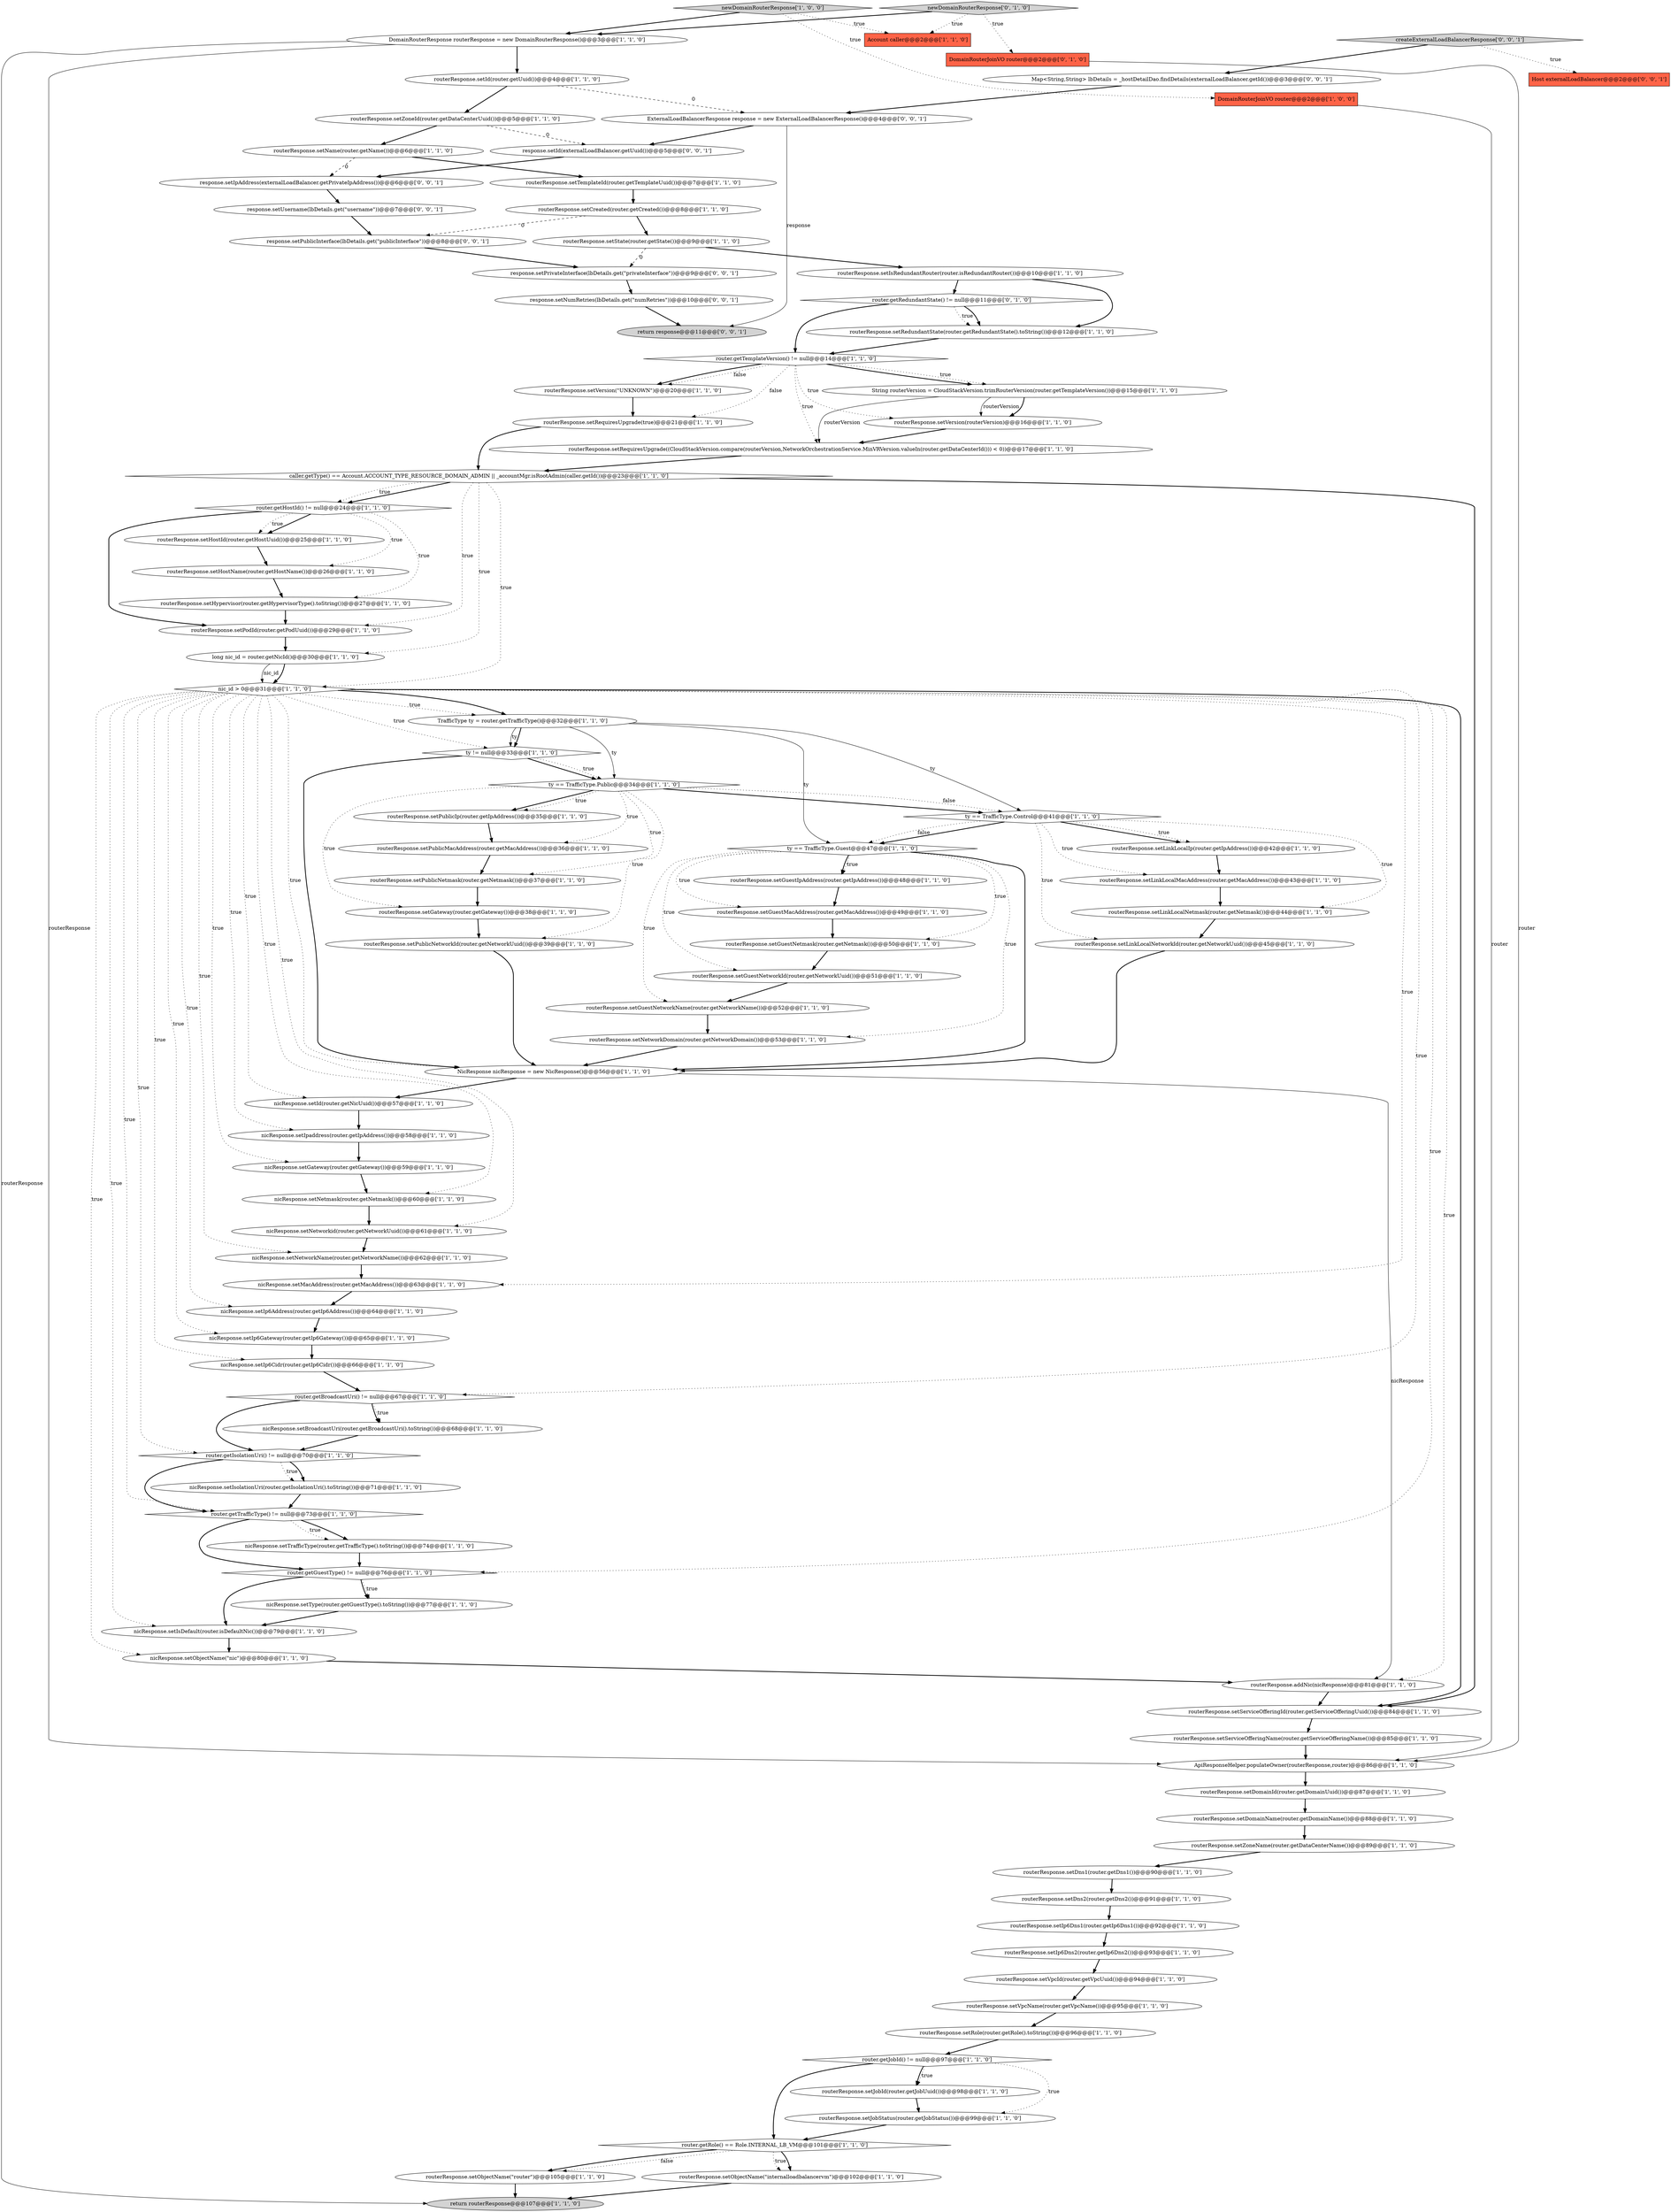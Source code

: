 digraph {
76 [style = filled, label = "newDomainRouterResponse['1', '0', '0']", fillcolor = lightgray, shape = diamond image = "AAA0AAABBB1BBB"];
43 [style = filled, label = "router.getHostId() != null@@@24@@@['1', '1', '0']", fillcolor = white, shape = diamond image = "AAA0AAABBB1BBB"];
84 [style = filled, label = "nicResponse.setBroadcastUri(router.getBroadcastUri().toString())@@@68@@@['1', '1', '0']", fillcolor = white, shape = ellipse image = "AAA0AAABBB1BBB"];
56 [style = filled, label = "router.getTemplateVersion() != null@@@14@@@['1', '1', '0']", fillcolor = white, shape = diamond image = "AAA0AAABBB1BBB"];
80 [style = filled, label = "nicResponse.setIp6Gateway(router.getIp6Gateway())@@@65@@@['1', '1', '0']", fillcolor = white, shape = ellipse image = "AAA0AAABBB1BBB"];
86 [style = filled, label = "routerResponse.setDns2(router.getDns2())@@@91@@@['1', '1', '0']", fillcolor = white, shape = ellipse image = "AAA0AAABBB1BBB"];
23 [style = filled, label = "routerResponse.setDomainId(router.getDomainUuid())@@@87@@@['1', '1', '0']", fillcolor = white, shape = ellipse image = "AAA0AAABBB1BBB"];
16 [style = filled, label = "routerResponse.setLinkLocalNetmask(router.getNetmask())@@@44@@@['1', '1', '0']", fillcolor = white, shape = ellipse image = "AAA0AAABBB1BBB"];
72 [style = filled, label = "router.getIsolationUri() != null@@@70@@@['1', '1', '0']", fillcolor = white, shape = diamond image = "AAA0AAABBB1BBB"];
32 [style = filled, label = "routerResponse.setState(router.getState())@@@9@@@['1', '1', '0']", fillcolor = white, shape = ellipse image = "AAA0AAABBB1BBB"];
31 [style = filled, label = "nicResponse.setType(router.getGuestType().toString())@@@77@@@['1', '1', '0']", fillcolor = white, shape = ellipse image = "AAA0AAABBB1BBB"];
41 [style = filled, label = "ty != null@@@33@@@['1', '1', '0']", fillcolor = white, shape = diamond image = "AAA0AAABBB1BBB"];
14 [style = filled, label = "routerResponse.setRole(router.getRole().toString())@@@96@@@['1', '1', '0']", fillcolor = white, shape = ellipse image = "AAA0AAABBB1BBB"];
81 [style = filled, label = "return routerResponse@@@107@@@['1', '1', '0']", fillcolor = lightgray, shape = ellipse image = "AAA0AAABBB1BBB"];
0 [style = filled, label = "routerResponse.setRequiresUpgrade((CloudStackVersion.compare(routerVersion,NetworkOrchestrationService.MinVRVersion.valueIn(router.getDataCenterId())) < 0))@@@17@@@['1', '1', '0']", fillcolor = white, shape = ellipse image = "AAA0AAABBB1BBB"];
66 [style = filled, label = "nicResponse.setNetworkName(router.getNetworkName())@@@62@@@['1', '1', '0']", fillcolor = white, shape = ellipse image = "AAA0AAABBB1BBB"];
85 [style = filled, label = "routerResponse.setPublicNetworkId(router.getNetworkUuid())@@@39@@@['1', '1', '0']", fillcolor = white, shape = ellipse image = "AAA0AAABBB1BBB"];
49 [style = filled, label = "routerResponse.setGateway(router.getGateway())@@@38@@@['1', '1', '0']", fillcolor = white, shape = ellipse image = "AAA0AAABBB1BBB"];
22 [style = filled, label = "nicResponse.setTrafficType(router.getTrafficType().toString())@@@74@@@['1', '1', '0']", fillcolor = white, shape = ellipse image = "AAA0AAABBB1BBB"];
35 [style = filled, label = "routerResponse.setVersion(\"UNKNOWN\")@@@20@@@['1', '1', '0']", fillcolor = white, shape = ellipse image = "AAA0AAABBB1BBB"];
51 [style = filled, label = "router.getGuestType() != null@@@76@@@['1', '1', '0']", fillcolor = white, shape = diamond image = "AAA0AAABBB1BBB"];
82 [style = filled, label = "routerResponse.setGuestIpAddress(router.getIpAddress())@@@48@@@['1', '1', '0']", fillcolor = white, shape = ellipse image = "AAA0AAABBB1BBB"];
39 [style = filled, label = "Account caller@@@2@@@['1', '1', '0']", fillcolor = tomato, shape = box image = "AAA0AAABBB1BBB"];
21 [style = filled, label = "router.getBroadcastUri() != null@@@67@@@['1', '1', '0']", fillcolor = white, shape = diamond image = "AAA0AAABBB1BBB"];
45 [style = filled, label = "caller.getType() == Account.ACCOUNT_TYPE_RESOURCE_DOMAIN_ADMIN || _accountMgr.isRootAdmin(caller.getId())@@@23@@@['1', '1', '0']", fillcolor = white, shape = diamond image = "AAA0AAABBB1BBB"];
70 [style = filled, label = "nicResponse.setNetmask(router.getNetmask())@@@60@@@['1', '1', '0']", fillcolor = white, shape = ellipse image = "AAA0AAABBB1BBB"];
1 [style = filled, label = "routerResponse.setHostName(router.getHostName())@@@26@@@['1', '1', '0']", fillcolor = white, shape = ellipse image = "AAA0AAABBB1BBB"];
12 [style = filled, label = "DomainRouterJoinVO router@@@2@@@['1', '0', '0']", fillcolor = tomato, shape = box image = "AAA0AAABBB1BBB"];
18 [style = filled, label = "routerResponse.setLinkLocalIp(router.getIpAddress())@@@42@@@['1', '1', '0']", fillcolor = white, shape = ellipse image = "AAA0AAABBB1BBB"];
68 [style = filled, label = "routerResponse.addNic(nicResponse)@@@81@@@['1', '1', '0']", fillcolor = white, shape = ellipse image = "AAA0AAABBB1BBB"];
54 [style = filled, label = "nicResponse.setIsDefault(router.isDefaultNic())@@@79@@@['1', '1', '0']", fillcolor = white, shape = ellipse image = "AAA0AAABBB1BBB"];
2 [style = filled, label = "ty == TrafficType.Public@@@34@@@['1', '1', '0']", fillcolor = white, shape = diamond image = "AAA0AAABBB1BBB"];
89 [style = filled, label = "newDomainRouterResponse['0', '1', '0']", fillcolor = lightgray, shape = diamond image = "AAA0AAABBB2BBB"];
74 [style = filled, label = "routerResponse.setZoneName(router.getDataCenterName())@@@89@@@['1', '1', '0']", fillcolor = white, shape = ellipse image = "AAA0AAABBB1BBB"];
67 [style = filled, label = "routerResponse.setVersion(routerVersion)@@@16@@@['1', '1', '0']", fillcolor = white, shape = ellipse image = "AAA0AAABBB1BBB"];
25 [style = filled, label = "routerResponse.setGuestNetmask(router.getNetmask())@@@50@@@['1', '1', '0']", fillcolor = white, shape = ellipse image = "AAA0AAABBB1BBB"];
42 [style = filled, label = "routerResponse.setPublicIp(router.getIpAddress())@@@35@@@['1', '1', '0']", fillcolor = white, shape = ellipse image = "AAA0AAABBB1BBB"];
52 [style = filled, label = "routerResponse.setIsRedundantRouter(router.isRedundantRouter())@@@10@@@['1', '1', '0']", fillcolor = white, shape = ellipse image = "AAA0AAABBB1BBB"];
96 [style = filled, label = "response.setIpAddress(externalLoadBalancer.getPrivateIpAddress())@@@6@@@['0', '0', '1']", fillcolor = white, shape = ellipse image = "AAA0AAABBB3BBB"];
28 [style = filled, label = "routerResponse.setId(router.getUuid())@@@4@@@['1', '1', '0']", fillcolor = white, shape = ellipse image = "AAA0AAABBB1BBB"];
3 [style = filled, label = "routerResponse.setDomainName(router.getDomainName())@@@88@@@['1', '1', '0']", fillcolor = white, shape = ellipse image = "AAA0AAABBB1BBB"];
38 [style = filled, label = "routerResponse.setObjectName(\"internalloadbalancervm\")@@@102@@@['1', '1', '0']", fillcolor = white, shape = ellipse image = "AAA0AAABBB1BBB"];
6 [style = filled, label = "routerResponse.setGuestNetworkId(router.getNetworkUuid())@@@51@@@['1', '1', '0']", fillcolor = white, shape = ellipse image = "AAA0AAABBB1BBB"];
87 [style = filled, label = "routerResponse.setRequiresUpgrade(true)@@@21@@@['1', '1', '0']", fillcolor = white, shape = ellipse image = "AAA0AAABBB1BBB"];
71 [style = filled, label = "routerResponse.setGuestMacAddress(router.getMacAddress())@@@49@@@['1', '1', '0']", fillcolor = white, shape = ellipse image = "AAA0AAABBB1BBB"];
83 [style = filled, label = "nicResponse.setIp6Cidr(router.getIp6Cidr())@@@66@@@['1', '1', '0']", fillcolor = white, shape = ellipse image = "AAA0AAABBB1BBB"];
95 [style = filled, label = "ExternalLoadBalancerResponse response = new ExternalLoadBalancerResponse()@@@4@@@['0', '0', '1']", fillcolor = white, shape = ellipse image = "AAA0AAABBB3BBB"];
62 [style = filled, label = "routerResponse.setJobId(router.getJobUuid())@@@98@@@['1', '1', '0']", fillcolor = white, shape = ellipse image = "AAA0AAABBB1BBB"];
27 [style = filled, label = "router.getRole() == Role.INTERNAL_LB_VM@@@101@@@['1', '1', '0']", fillcolor = white, shape = diamond image = "AAA0AAABBB1BBB"];
44 [style = filled, label = "long nic_id = router.getNicId()@@@30@@@['1', '1', '0']", fillcolor = white, shape = ellipse image = "AAA0AAABBB1BBB"];
97 [style = filled, label = "response.setUsername(lbDetails.get(\"username\"))@@@7@@@['0', '0', '1']", fillcolor = white, shape = ellipse image = "AAA0AAABBB3BBB"];
17 [style = filled, label = "router.getJobId() != null@@@97@@@['1', '1', '0']", fillcolor = white, shape = diamond image = "AAA0AAABBB1BBB"];
92 [style = filled, label = "createExternalLoadBalancerResponse['0', '0', '1']", fillcolor = lightgray, shape = diamond image = "AAA0AAABBB3BBB"];
100 [style = filled, label = "response.setNumRetries(lbDetails.get(\"numRetries\"))@@@10@@@['0', '0', '1']", fillcolor = white, shape = ellipse image = "AAA0AAABBB3BBB"];
93 [style = filled, label = "Map<String,String> lbDetails = _hostDetailDao.findDetails(externalLoadBalancer.getId())@@@3@@@['0', '0', '1']", fillcolor = white, shape = ellipse image = "AAA0AAABBB3BBB"];
91 [style = filled, label = "response.setPublicInterface(lbDetails.get(\"publicInterface\"))@@@8@@@['0', '0', '1']", fillcolor = white, shape = ellipse image = "AAA0AAABBB3BBB"];
8 [style = filled, label = "NicResponse nicResponse = new NicResponse()@@@56@@@['1', '1', '0']", fillcolor = white, shape = ellipse image = "AAA0AAABBB1BBB"];
48 [style = filled, label = "ApiResponseHelper.populateOwner(routerResponse,router)@@@86@@@['1', '1', '0']", fillcolor = white, shape = ellipse image = "AAA0AAABBB1BBB"];
47 [style = filled, label = "routerResponse.setName(router.getName())@@@6@@@['1', '1', '0']", fillcolor = white, shape = ellipse image = "AAA0AAABBB1BBB"];
61 [style = filled, label = "routerResponse.setJobStatus(router.getJobStatus())@@@99@@@['1', '1', '0']", fillcolor = white, shape = ellipse image = "AAA0AAABBB1BBB"];
64 [style = filled, label = "nicResponse.setGateway(router.getGateway())@@@59@@@['1', '1', '0']", fillcolor = white, shape = ellipse image = "AAA0AAABBB1BBB"];
78 [style = filled, label = "String routerVersion = CloudStackVersion.trimRouterVersion(router.getTemplateVersion())@@@15@@@['1', '1', '0']", fillcolor = white, shape = ellipse image = "AAA0AAABBB1BBB"];
7 [style = filled, label = "routerResponse.setServiceOfferingName(router.getServiceOfferingName())@@@85@@@['1', '1', '0']", fillcolor = white, shape = ellipse image = "AAA0AAABBB1BBB"];
20 [style = filled, label = "nicResponse.setObjectName(\"nic\")@@@80@@@['1', '1', '0']", fillcolor = white, shape = ellipse image = "AAA0AAABBB1BBB"];
29 [style = filled, label = "nicResponse.setMacAddress(router.getMacAddress())@@@63@@@['1', '1', '0']", fillcolor = white, shape = ellipse image = "AAA0AAABBB1BBB"];
59 [style = filled, label = "routerResponse.setLinkLocalMacAddress(router.getMacAddress())@@@43@@@['1', '1', '0']", fillcolor = white, shape = ellipse image = "AAA0AAABBB1BBB"];
60 [style = filled, label = "routerResponse.setDns1(router.getDns1())@@@90@@@['1', '1', '0']", fillcolor = white, shape = ellipse image = "AAA0AAABBB1BBB"];
79 [style = filled, label = "routerResponse.setHostId(router.getHostUuid())@@@25@@@['1', '1', '0']", fillcolor = white, shape = ellipse image = "AAA0AAABBB1BBB"];
88 [style = filled, label = "DomainRouterJoinVO router@@@2@@@['0', '1', '0']", fillcolor = tomato, shape = box image = "AAA0AAABBB2BBB"];
9 [style = filled, label = "routerResponse.setNetworkDomain(router.getNetworkDomain())@@@53@@@['1', '1', '0']", fillcolor = white, shape = ellipse image = "AAA0AAABBB1BBB"];
75 [style = filled, label = "ty == TrafficType.Control@@@41@@@['1', '1', '0']", fillcolor = white, shape = diamond image = "AAA0AAABBB1BBB"];
57 [style = filled, label = "nicResponse.setId(router.getNicUuid())@@@57@@@['1', '1', '0']", fillcolor = white, shape = ellipse image = "AAA0AAABBB1BBB"];
36 [style = filled, label = "routerResponse.setZoneId(router.getDataCenterUuid())@@@5@@@['1', '1', '0']", fillcolor = white, shape = ellipse image = "AAA0AAABBB1BBB"];
24 [style = filled, label = "routerResponse.setIp6Dns1(router.getIp6Dns1())@@@92@@@['1', '1', '0']", fillcolor = white, shape = ellipse image = "AAA0AAABBB1BBB"];
4 [style = filled, label = "routerResponse.setTemplateId(router.getTemplateUuid())@@@7@@@['1', '1', '0']", fillcolor = white, shape = ellipse image = "AAA0AAABBB1BBB"];
58 [style = filled, label = "nicResponse.setNetworkid(router.getNetworkUuid())@@@61@@@['1', '1', '0']", fillcolor = white, shape = ellipse image = "AAA0AAABBB1BBB"];
99 [style = filled, label = "Host externalLoadBalancer@@@2@@@['0', '0', '1']", fillcolor = tomato, shape = box image = "AAA0AAABBB3BBB"];
90 [style = filled, label = "router.getRedundantState() != null@@@11@@@['0', '1', '0']", fillcolor = white, shape = diamond image = "AAA1AAABBB2BBB"];
26 [style = filled, label = "routerResponse.setServiceOfferingId(router.getServiceOfferingUuid())@@@84@@@['1', '1', '0']", fillcolor = white, shape = ellipse image = "AAA0AAABBB1BBB"];
55 [style = filled, label = "routerResponse.setPodId(router.getPodUuid())@@@29@@@['1', '1', '0']", fillcolor = white, shape = ellipse image = "AAA0AAABBB1BBB"];
5 [style = filled, label = "routerResponse.setObjectName(\"router\")@@@105@@@['1', '1', '0']", fillcolor = white, shape = ellipse image = "AAA0AAABBB1BBB"];
98 [style = filled, label = "response.setId(externalLoadBalancer.getUuid())@@@5@@@['0', '0', '1']", fillcolor = white, shape = ellipse image = "AAA0AAABBB3BBB"];
94 [style = filled, label = "return response@@@11@@@['0', '0', '1']", fillcolor = lightgray, shape = ellipse image = "AAA0AAABBB3BBB"];
37 [style = filled, label = "routerResponse.setVpcName(router.getVpcName())@@@95@@@['1', '1', '0']", fillcolor = white, shape = ellipse image = "AAA0AAABBB1BBB"];
13 [style = filled, label = "nicResponse.setIsolationUri(router.getIsolationUri().toString())@@@71@@@['1', '1', '0']", fillcolor = white, shape = ellipse image = "AAA0AAABBB1BBB"];
11 [style = filled, label = "nicResponse.setIpaddress(router.getIpAddress())@@@58@@@['1', '1', '0']", fillcolor = white, shape = ellipse image = "AAA0AAABBB1BBB"];
73 [style = filled, label = "routerResponse.setRedundantState(router.getRedundantState().toString())@@@12@@@['1', '1', '0']", fillcolor = white, shape = ellipse image = "AAA0AAABBB1BBB"];
65 [style = filled, label = "routerResponse.setGuestNetworkName(router.getNetworkName())@@@52@@@['1', '1', '0']", fillcolor = white, shape = ellipse image = "AAA0AAABBB1BBB"];
40 [style = filled, label = "routerResponse.setHypervisor(router.getHypervisorType().toString())@@@27@@@['1', '1', '0']", fillcolor = white, shape = ellipse image = "AAA0AAABBB1BBB"];
53 [style = filled, label = "routerResponse.setLinkLocalNetworkId(router.getNetworkUuid())@@@45@@@['1', '1', '0']", fillcolor = white, shape = ellipse image = "AAA0AAABBB1BBB"];
77 [style = filled, label = "routerResponse.setCreated(router.getCreated())@@@8@@@['1', '1', '0']", fillcolor = white, shape = ellipse image = "AAA0AAABBB1BBB"];
34 [style = filled, label = "routerResponse.setVpcId(router.getVpcUuid())@@@94@@@['1', '1', '0']", fillcolor = white, shape = ellipse image = "AAA0AAABBB1BBB"];
10 [style = filled, label = "routerResponse.setPublicNetmask(router.getNetmask())@@@37@@@['1', '1', '0']", fillcolor = white, shape = ellipse image = "AAA0AAABBB1BBB"];
63 [style = filled, label = "TrafficType ty = router.getTrafficType()@@@32@@@['1', '1', '0']", fillcolor = white, shape = ellipse image = "AAA0AAABBB1BBB"];
30 [style = filled, label = "nic_id > 0@@@31@@@['1', '1', '0']", fillcolor = white, shape = diamond image = "AAA0AAABBB1BBB"];
101 [style = filled, label = "response.setPrivateInterface(lbDetails.get(\"privateInterface\"))@@@9@@@['0', '0', '1']", fillcolor = white, shape = ellipse image = "AAA0AAABBB3BBB"];
69 [style = filled, label = "routerResponse.setIp6Dns2(router.getIp6Dns2())@@@93@@@['1', '1', '0']", fillcolor = white, shape = ellipse image = "AAA0AAABBB1BBB"];
15 [style = filled, label = "DomainRouterResponse routerResponse = new DomainRouterResponse()@@@3@@@['1', '1', '0']", fillcolor = white, shape = ellipse image = "AAA0AAABBB1BBB"];
46 [style = filled, label = "router.getTrafficType() != null@@@73@@@['1', '1', '0']", fillcolor = white, shape = diamond image = "AAA0AAABBB1BBB"];
33 [style = filled, label = "ty == TrafficType.Guest@@@47@@@['1', '1', '0']", fillcolor = white, shape = diamond image = "AAA0AAABBB1BBB"];
50 [style = filled, label = "nicResponse.setIp6Address(router.getIp6Address())@@@64@@@['1', '1', '0']", fillcolor = white, shape = ellipse image = "AAA0AAABBB1BBB"];
19 [style = filled, label = "routerResponse.setPublicMacAddress(router.getMacAddress())@@@36@@@['1', '1', '0']", fillcolor = white, shape = ellipse image = "AAA0AAABBB1BBB"];
31->54 [style = bold, label=""];
75->16 [style = dotted, label="true"];
30->66 [style = dotted, label="true"];
33->82 [style = bold, label=""];
21->84 [style = dotted, label="true"];
78->0 [style = solid, label="routerVersion"];
72->46 [style = bold, label=""];
83->21 [style = bold, label=""];
30->63 [style = bold, label=""];
43->1 [style = dotted, label="true"];
51->54 [style = bold, label=""];
10->49 [style = bold, label=""];
30->21 [style = dotted, label="true"];
30->68 [style = dotted, label="true"];
75->18 [style = bold, label=""];
15->48 [style = solid, label="routerResponse"];
65->9 [style = bold, label=""];
18->59 [style = bold, label=""];
87->45 [style = bold, label=""];
56->35 [style = bold, label=""];
73->56 [style = bold, label=""];
2->75 [style = dotted, label="false"];
85->8 [style = bold, label=""];
44->30 [style = bold, label=""];
36->47 [style = bold, label=""];
11->64 [style = bold, label=""];
88->48 [style = solid, label="router"];
5->81 [style = bold, label=""];
43->40 [style = dotted, label="true"];
56->78 [style = bold, label=""];
63->41 [style = solid, label="ty"];
45->26 [style = bold, label=""];
7->48 [style = bold, label=""];
30->54 [style = dotted, label="true"];
79->1 [style = bold, label=""];
2->49 [style = dotted, label="true"];
45->55 [style = dotted, label="true"];
54->20 [style = bold, label=""];
2->19 [style = dotted, label="true"];
90->56 [style = bold, label=""];
45->30 [style = dotted, label="true"];
17->61 [style = dotted, label="true"];
74->60 [style = bold, label=""];
2->42 [style = bold, label=""];
30->20 [style = dotted, label="true"];
47->4 [style = bold, label=""];
46->22 [style = dotted, label="true"];
89->39 [style = dotted, label="true"];
44->30 [style = solid, label="nic_id"];
14->17 [style = bold, label=""];
30->26 [style = bold, label=""];
29->50 [style = bold, label=""];
8->57 [style = bold, label=""];
17->27 [style = bold, label=""];
56->0 [style = dotted, label="true"];
75->18 [style = dotted, label="true"];
30->83 [style = dotted, label="true"];
92->99 [style = dotted, label="true"];
46->22 [style = bold, label=""];
27->38 [style = dotted, label="true"];
69->34 [style = bold, label=""];
77->32 [style = bold, label=""];
101->100 [style = bold, label=""];
89->15 [style = bold, label=""];
30->8 [style = dotted, label="true"];
8->68 [style = solid, label="nicResponse"];
32->101 [style = dashed, label="0"];
63->75 [style = solid, label="ty"];
43->79 [style = bold, label=""];
30->29 [style = dotted, label="true"];
30->57 [style = dotted, label="true"];
33->71 [style = dotted, label="true"];
71->25 [style = bold, label=""];
28->95 [style = dashed, label="0"];
16->53 [style = bold, label=""];
43->79 [style = dotted, label="true"];
72->13 [style = dotted, label="true"];
38->81 [style = bold, label=""];
27->5 [style = dotted, label="false"];
45->43 [style = bold, label=""];
75->33 [style = bold, label=""];
30->63 [style = dotted, label="true"];
1->40 [style = bold, label=""];
30->11 [style = dotted, label="true"];
47->96 [style = dashed, label="0"];
45->43 [style = dotted, label="true"];
84->72 [style = bold, label=""];
4->77 [style = bold, label=""];
13->46 [style = bold, label=""];
21->72 [style = bold, label=""];
82->71 [style = bold, label=""];
51->31 [style = bold, label=""];
59->16 [style = bold, label=""];
20->68 [style = bold, label=""];
100->94 [style = bold, label=""];
24->69 [style = bold, label=""];
97->91 [style = bold, label=""];
33->9 [style = dotted, label="true"];
76->39 [style = dotted, label="true"];
15->81 [style = solid, label="routerResponse"];
30->64 [style = dotted, label="true"];
17->62 [style = dotted, label="true"];
91->101 [style = bold, label=""];
49->85 [style = bold, label=""];
72->13 [style = bold, label=""];
75->59 [style = dotted, label="true"];
70->58 [style = bold, label=""];
33->82 [style = dotted, label="true"];
63->33 [style = solid, label="ty"];
33->8 [style = bold, label=""];
93->95 [style = bold, label=""];
66->29 [style = bold, label=""];
30->80 [style = dotted, label="true"];
36->98 [style = dashed, label="0"];
76->15 [style = bold, label=""];
95->94 [style = solid, label="response"];
89->88 [style = dotted, label="true"];
30->58 [style = dotted, label="true"];
56->87 [style = dotted, label="false"];
67->0 [style = bold, label=""];
50->80 [style = bold, label=""];
41->2 [style = bold, label=""];
27->38 [style = bold, label=""];
33->65 [style = dotted, label="true"];
2->42 [style = dotted, label="true"];
0->45 [style = bold, label=""];
32->52 [style = bold, label=""];
75->33 [style = dotted, label="false"];
46->51 [style = bold, label=""];
68->26 [style = bold, label=""];
76->12 [style = dotted, label="true"];
17->62 [style = bold, label=""];
40->55 [style = bold, label=""];
42->19 [style = bold, label=""];
35->87 [style = bold, label=""];
3->74 [style = bold, label=""];
41->8 [style = bold, label=""];
22->51 [style = bold, label=""];
90->73 [style = dotted, label="true"];
61->27 [style = bold, label=""];
96->97 [style = bold, label=""];
25->6 [style = bold, label=""];
30->72 [style = dotted, label="true"];
86->24 [style = bold, label=""];
52->90 [style = bold, label=""];
30->46 [style = dotted, label="true"];
23->3 [style = bold, label=""];
53->8 [style = bold, label=""];
19->10 [style = bold, label=""];
98->96 [style = bold, label=""];
58->66 [style = bold, label=""];
55->44 [style = bold, label=""];
75->53 [style = dotted, label="true"];
78->67 [style = solid, label="routerVersion"];
64->70 [style = bold, label=""];
77->91 [style = dashed, label="0"];
30->51 [style = dotted, label="true"];
43->55 [style = bold, label=""];
80->83 [style = bold, label=""];
63->2 [style = solid, label="ty"];
60->86 [style = bold, label=""];
57->11 [style = bold, label=""];
62->61 [style = bold, label=""];
90->73 [style = bold, label=""];
92->93 [style = bold, label=""];
2->10 [style = dotted, label="true"];
56->35 [style = dotted, label="false"];
52->73 [style = bold, label=""];
15->28 [style = bold, label=""];
21->84 [style = bold, label=""];
30->70 [style = dotted, label="true"];
56->67 [style = dotted, label="true"];
41->2 [style = dotted, label="true"];
33->25 [style = dotted, label="true"];
28->36 [style = bold, label=""];
33->6 [style = dotted, label="true"];
27->5 [style = bold, label=""];
78->67 [style = bold, label=""];
30->41 [style = dotted, label="true"];
2->75 [style = bold, label=""];
48->23 [style = bold, label=""];
95->98 [style = bold, label=""];
2->85 [style = dotted, label="true"];
26->7 [style = bold, label=""];
51->31 [style = dotted, label="true"];
56->78 [style = dotted, label="true"];
6->65 [style = bold, label=""];
9->8 [style = bold, label=""];
45->44 [style = dotted, label="true"];
30->50 [style = dotted, label="true"];
34->37 [style = bold, label=""];
63->41 [style = bold, label=""];
12->48 [style = solid, label="router"];
37->14 [style = bold, label=""];
}
